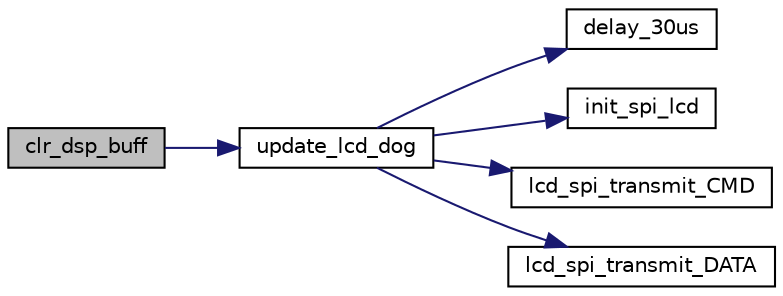 digraph "clr_dsp_buff"
{
 // LATEX_PDF_SIZE
  edge [fontname="Helvetica",fontsize="10",labelfontname="Helvetica",labelfontsize="10"];
  node [fontname="Helvetica",fontsize="10",shape=record];
  rankdir="LR";
  Node1 [label="clr_dsp_buff",height=0.2,width=0.4,color="black", fillcolor="grey75", style="filled", fontcolor="black",tooltip=" "];
  Node1 -> Node2 [color="midnightblue",fontsize="10",style="solid"];
  Node2 [label="update_lcd_dog",height=0.2,width=0.4,color="black", fillcolor="white", style="filled",URL="$lcd_8c.html#a130db492e8cd5bb6382659d6279ba4bb",tooltip=" "];
  Node2 -> Node3 [color="midnightblue",fontsize="10",style="solid"];
  Node3 [label="delay_30us",height=0.2,width=0.4,color="black", fillcolor="white", style="filled",URL="$lcd_8c.html#a945fcfddb2cd3089d44b3f0201f97519",tooltip=" "];
  Node2 -> Node4 [color="midnightblue",fontsize="10",style="solid"];
  Node4 [label="init_spi_lcd",height=0.2,width=0.4,color="black", fillcolor="white", style="filled",URL="$lcd_8c.html#a0f268347583db61f04a11de5afafb08b",tooltip=" "];
  Node2 -> Node5 [color="midnightblue",fontsize="10",style="solid"];
  Node5 [label="lcd_spi_transmit_CMD",height=0.2,width=0.4,color="black", fillcolor="white", style="filled",URL="$lcd_8c.html#a5a553c70392ad5ff03d55ea16c3d2c43",tooltip=" "];
  Node2 -> Node6 [color="midnightblue",fontsize="10",style="solid"];
  Node6 [label="lcd_spi_transmit_DATA",height=0.2,width=0.4,color="black", fillcolor="white", style="filled",URL="$lcd_8c.html#a5545bb2f9b85842ca794d6009f767823",tooltip=" "];
}
